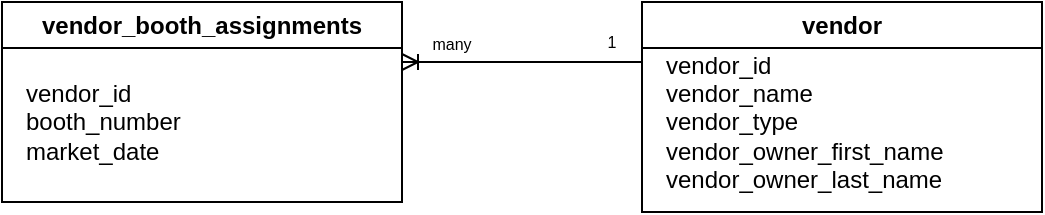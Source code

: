 <mxfile version="25.0.3">
  <diagram id="R2lEEEUBdFMjLlhIrx00" name="Page-1">
    <mxGraphModel dx="700" dy="751" grid="1" gridSize="10" guides="1" tooltips="1" connect="1" arrows="1" fold="1" page="1" pageScale="1" pageWidth="850" pageHeight="1100" math="0" shadow="0" extFonts="Permanent Marker^https://fonts.googleapis.com/css?family=Permanent+Marker">
      <root>
        <mxCell id="0" />
        <mxCell id="1" parent="0" />
        <mxCell id="RQKeeAr65_OdLfmevf3--5" value="vendor_booth_assignments" style="swimlane;whiteSpace=wrap;html=1;" vertex="1" parent="1">
          <mxGeometry x="160" y="200" width="200" height="100" as="geometry" />
        </mxCell>
        <mxCell id="RQKeeAr65_OdLfmevf3--6" value="vendor_id&lt;div&gt;booth_number&lt;/div&gt;&lt;div&gt;market_date&lt;/div&gt;" style="text;html=1;align=left;verticalAlign=middle;resizable=0;points=[];autosize=1;strokeColor=none;fillColor=none;" vertex="1" parent="RQKeeAr65_OdLfmevf3--5">
          <mxGeometry x="10" y="30" width="100" height="60" as="geometry" />
        </mxCell>
        <mxCell id="RQKeeAr65_OdLfmevf3--9" value="vendor" style="swimlane;whiteSpace=wrap;html=1;" vertex="1" parent="1">
          <mxGeometry x="480" y="200" width="200" height="105" as="geometry" />
        </mxCell>
        <mxCell id="RQKeeAr65_OdLfmevf3--10" value="vendor_id&lt;div&gt;&lt;span style=&quot;background-color: initial;&quot;&gt;vendor_name&lt;/span&gt;&lt;/div&gt;&lt;div&gt;&lt;span style=&quot;background-color: initial;&quot;&gt;vendor_type&lt;/span&gt;&lt;/div&gt;&lt;div&gt;&lt;span style=&quot;background-color: initial;&quot;&gt;vendor_owner_first_name&lt;/span&gt;&lt;/div&gt;&lt;div&gt;&lt;span style=&quot;background-color: initial;&quot;&gt;vendor_owner_last_name&lt;/span&gt;&lt;/div&gt;" style="text;html=1;align=left;verticalAlign=middle;resizable=0;points=[];autosize=1;strokeColor=none;fillColor=none;" vertex="1" parent="RQKeeAr65_OdLfmevf3--9">
          <mxGeometry x="10" y="15" width="160" height="90" as="geometry" />
        </mxCell>
        <mxCell id="RQKeeAr65_OdLfmevf3--12" value="" style="fontSize=12;html=1;endArrow=ERoneToMany;rounded=0;" edge="1" parent="1">
          <mxGeometry width="100" height="100" relative="1" as="geometry">
            <mxPoint x="480" y="230" as="sourcePoint" />
            <mxPoint x="360" y="230" as="targetPoint" />
          </mxGeometry>
        </mxCell>
        <UserObject label="1" placeholders="1" name="Variable" id="RQKeeAr65_OdLfmevf3--13">
          <mxCell style="text;html=1;strokeColor=none;fillColor=none;align=center;verticalAlign=middle;whiteSpace=wrap;overflow=hidden;fontSize=8;" vertex="1" parent="1">
            <mxGeometry x="450" y="210" width="30" height="20" as="geometry" />
          </mxCell>
        </UserObject>
        <UserObject label="&lt;font style=&quot;font-size: 8px;&quot;&gt;many&lt;/font&gt;" placeholders="1" name="Variable" id="RQKeeAr65_OdLfmevf3--14">
          <mxCell style="text;html=1;strokeColor=none;fillColor=none;align=center;verticalAlign=middle;whiteSpace=wrap;overflow=hidden;" vertex="1" parent="1">
            <mxGeometry x="370" y="210" width="30" height="20" as="geometry" />
          </mxCell>
        </UserObject>
      </root>
    </mxGraphModel>
  </diagram>
</mxfile>
